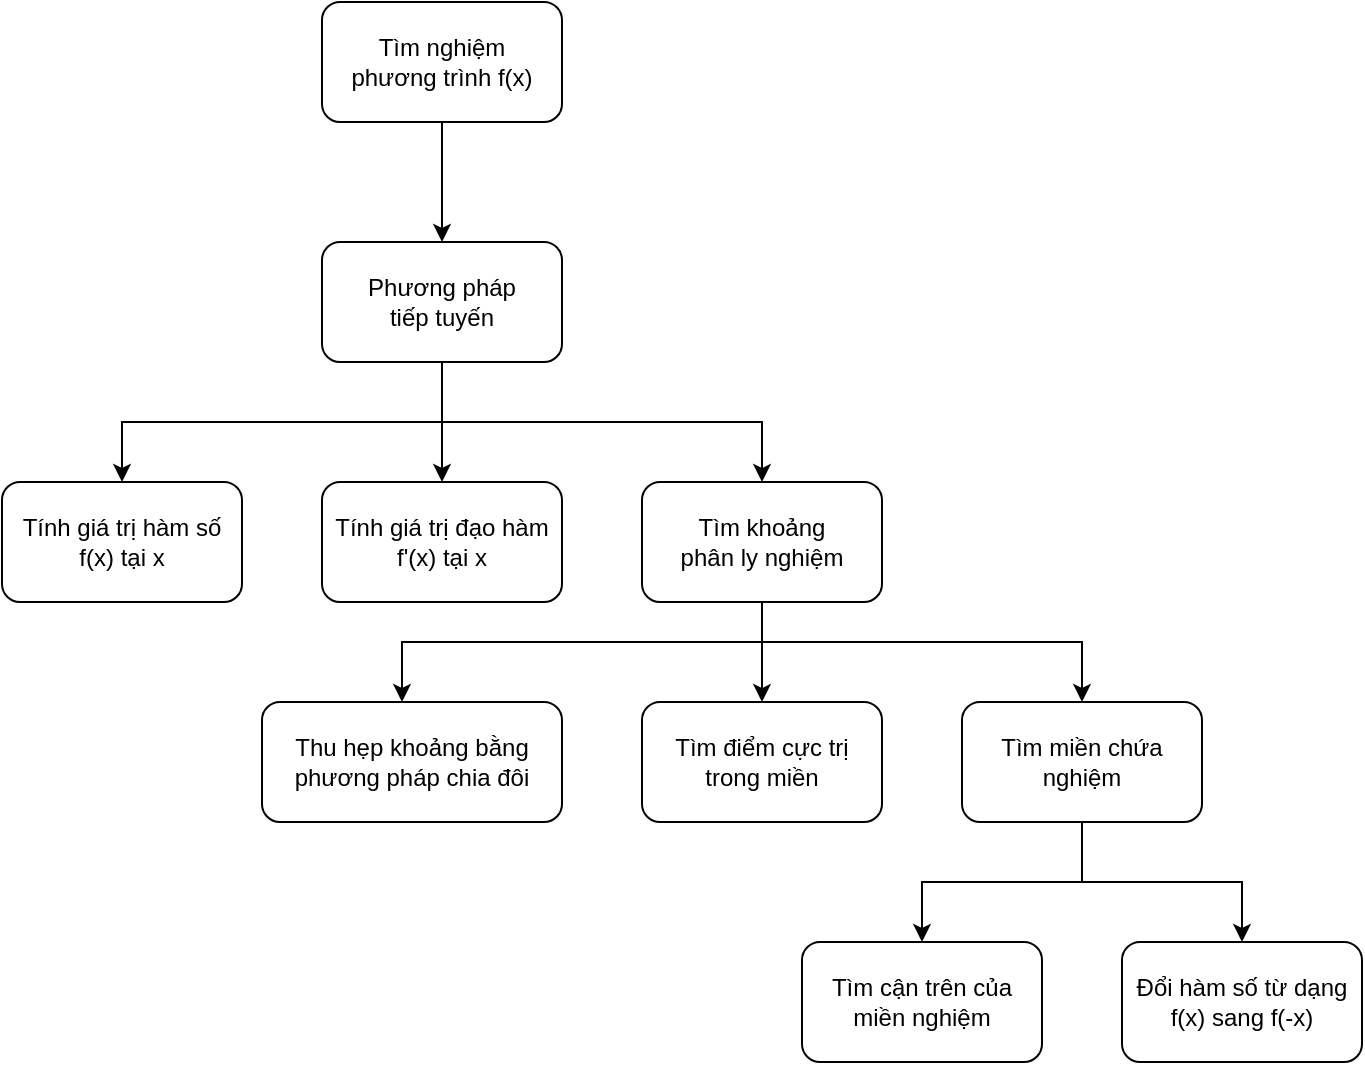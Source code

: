 <mxfile version="14.7.7" type="device"><diagram id="1QfnaGqz_cUN6zrgTQSi" name="Page-1"><mxGraphModel dx="1678" dy="878" grid="1" gridSize="10" guides="1" tooltips="1" connect="1" arrows="1" fold="1" page="1" pageScale="1" pageWidth="850" pageHeight="1100" math="0" shadow="0"><root><mxCell id="0"/><mxCell id="1" parent="0"/><mxCell id="IcqRAlS1d-JwrWsj49P3-3" value="" style="edgeStyle=orthogonalEdgeStyle;rounded=0;orthogonalLoop=1;jettySize=auto;html=1;" edge="1" parent="1" source="IcqRAlS1d-JwrWsj49P3-1" target="IcqRAlS1d-JwrWsj49P3-2"><mxGeometry relative="1" as="geometry"/></mxCell><mxCell id="IcqRAlS1d-JwrWsj49P3-1" value="Tìm nghiệm &lt;br&gt;phương trình f(x)" style="rounded=1;whiteSpace=wrap;html=1;" vertex="1" parent="1"><mxGeometry x="360" y="80" width="120" height="60" as="geometry"/></mxCell><mxCell id="IcqRAlS1d-JwrWsj49P3-5" value="" style="edgeStyle=orthogonalEdgeStyle;rounded=0;orthogonalLoop=1;jettySize=auto;html=1;exitX=0.5;exitY=1;exitDx=0;exitDy=0;" edge="1" parent="1" source="IcqRAlS1d-JwrWsj49P3-2" target="IcqRAlS1d-JwrWsj49P3-4"><mxGeometry relative="1" as="geometry"><mxPoint x="740" y="260" as="sourcePoint"/><Array as="points"><mxPoint x="420" y="290"/><mxPoint x="580" y="290"/></Array></mxGeometry></mxCell><mxCell id="IcqRAlS1d-JwrWsj49P3-15" style="edgeStyle=orthogonalEdgeStyle;rounded=0;orthogonalLoop=1;jettySize=auto;html=1;" edge="1" parent="1" target="IcqRAlS1d-JwrWsj49P3-16"><mxGeometry relative="1" as="geometry"><mxPoint x="990" y="270" as="targetPoint"/><mxPoint x="420" y="290" as="sourcePoint"/><Array as="points"><mxPoint x="260" y="290"/></Array></mxGeometry></mxCell><mxCell id="IcqRAlS1d-JwrWsj49P3-17" style="edgeStyle=orthogonalEdgeStyle;rounded=0;orthogonalLoop=1;jettySize=auto;html=1;exitX=0.5;exitY=1;exitDx=0;exitDy=0;" edge="1" parent="1" source="IcqRAlS1d-JwrWsj49P3-2" target="IcqRAlS1d-JwrWsj49P3-18"><mxGeometry relative="1" as="geometry"><mxPoint y="230" as="targetPoint"/><mxPoint x="260" y="260" as="sourcePoint"/><Array as="points"/></mxGeometry></mxCell><mxCell id="IcqRAlS1d-JwrWsj49P3-2" value="Phương pháp &lt;br&gt;tiếp tuyến" style="whiteSpace=wrap;html=1;rounded=1;" vertex="1" parent="1"><mxGeometry x="360" y="200" width="120" height="60" as="geometry"/></mxCell><mxCell id="IcqRAlS1d-JwrWsj49P3-7" value="" style="edgeStyle=orthogonalEdgeStyle;rounded=0;orthogonalLoop=1;jettySize=auto;html=1;exitX=0.5;exitY=1;exitDx=0;exitDy=0;" edge="1" parent="1" source="IcqRAlS1d-JwrWsj49P3-4" target="IcqRAlS1d-JwrWsj49P3-6"><mxGeometry relative="1" as="geometry"><mxPoint x="660" y="370" as="sourcePoint"/><Array as="points"><mxPoint x="580" y="380"/><mxPoint x="580" y="400"/><mxPoint x="740" y="400"/></Array></mxGeometry></mxCell><mxCell id="IcqRAlS1d-JwrWsj49P3-9" value="" style="edgeStyle=orthogonalEdgeStyle;rounded=0;orthogonalLoop=1;jettySize=auto;html=1;exitX=0.5;exitY=1;exitDx=0;exitDy=0;" edge="1" parent="1" source="IcqRAlS1d-JwrWsj49P3-4" target="IcqRAlS1d-JwrWsj49P3-8"><mxGeometry relative="1" as="geometry"><mxPoint x="660" y="370" as="sourcePoint"/><Array as="points"/></mxGeometry></mxCell><mxCell id="IcqRAlS1d-JwrWsj49P3-24" style="edgeStyle=orthogonalEdgeStyle;rounded=0;orthogonalLoop=1;jettySize=auto;html=1;exitX=0.5;exitY=1;exitDx=0;exitDy=0;" edge="1" parent="1" source="IcqRAlS1d-JwrWsj49P3-4" target="IcqRAlS1d-JwrWsj49P3-25"><mxGeometry relative="1" as="geometry"><mxPoint x="410" y="430" as="targetPoint"/><mxPoint x="660" y="370" as="sourcePoint"/><Array as="points"><mxPoint x="580" y="400"/><mxPoint x="400" y="400"/></Array></mxGeometry></mxCell><mxCell id="IcqRAlS1d-JwrWsj49P3-4" value="Tìm khoảng &lt;br&gt;phân ly nghiệm" style="whiteSpace=wrap;html=1;rounded=1;" vertex="1" parent="1"><mxGeometry x="520" y="320" width="120" height="60" as="geometry"/></mxCell><mxCell id="IcqRAlS1d-JwrWsj49P3-20" style="edgeStyle=orthogonalEdgeStyle;rounded=0;orthogonalLoop=1;jettySize=auto;html=1;" edge="1" parent="1" source="IcqRAlS1d-JwrWsj49P3-6" target="IcqRAlS1d-JwrWsj49P3-21"><mxGeometry relative="1" as="geometry"><mxPoint x="790" y="570" as="targetPoint"/></mxGeometry></mxCell><mxCell id="IcqRAlS1d-JwrWsj49P3-22" style="edgeStyle=orthogonalEdgeStyle;rounded=0;orthogonalLoop=1;jettySize=auto;html=1;" edge="1" parent="1" source="IcqRAlS1d-JwrWsj49P3-6" target="IcqRAlS1d-JwrWsj49P3-23"><mxGeometry relative="1" as="geometry"><mxPoint x="1000" y="580" as="targetPoint"/></mxGeometry></mxCell><mxCell id="IcqRAlS1d-JwrWsj49P3-6" value="Tìm miền chứa nghiệm" style="whiteSpace=wrap;html=1;rounded=1;" vertex="1" parent="1"><mxGeometry x="680" y="430" width="120" height="60" as="geometry"/></mxCell><mxCell id="IcqRAlS1d-JwrWsj49P3-8" value="Tìm điểm cực trị &lt;br&gt;trong miền" style="whiteSpace=wrap;html=1;rounded=1;imageWidth=12;" vertex="1" parent="1"><mxGeometry x="520" y="430" width="120" height="60" as="geometry"/></mxCell><mxCell id="IcqRAlS1d-JwrWsj49P3-16" value="Tính giá trị hàm số f(x) tại x" style="rounded=1;whiteSpace=wrap;html=1;" vertex="1" parent="1"><mxGeometry x="200" y="320" width="120" height="60" as="geometry"/></mxCell><mxCell id="IcqRAlS1d-JwrWsj49P3-18" value="Tính giá trị đạo hàm f'(x) tại x" style="rounded=1;whiteSpace=wrap;html=1;" vertex="1" parent="1"><mxGeometry x="360" y="320" width="120" height="60" as="geometry"/></mxCell><mxCell id="IcqRAlS1d-JwrWsj49P3-21" value="Tìm cận trên của miền nghiệm" style="rounded=1;whiteSpace=wrap;html=1;" vertex="1" parent="1"><mxGeometry x="600" y="550" width="120" height="60" as="geometry"/></mxCell><mxCell id="IcqRAlS1d-JwrWsj49P3-23" value="Đổi hàm số từ dạng f(x) sang f(-x)" style="rounded=1;whiteSpace=wrap;html=1;" vertex="1" parent="1"><mxGeometry x="760" y="550" width="120" height="60" as="geometry"/></mxCell><mxCell id="IcqRAlS1d-JwrWsj49P3-25" value="Thu hẹp khoảng bằng phương pháp chia đôi" style="rounded=1;whiteSpace=wrap;html=1;" vertex="1" parent="1"><mxGeometry x="330" y="430" width="150" height="60" as="geometry"/></mxCell></root></mxGraphModel></diagram></mxfile>